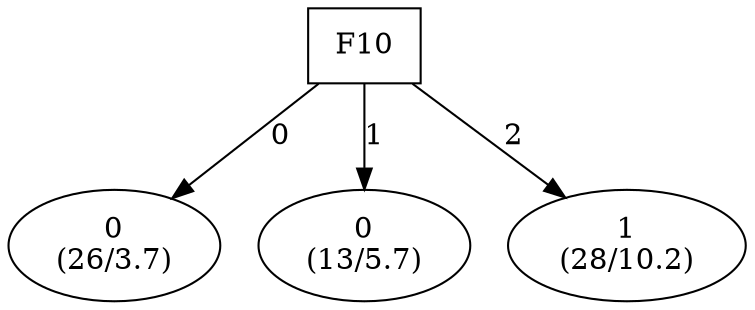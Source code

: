 digraph YaDT {
n0 [ shape=box, label="F10\n"]
n0 -> n1 [label="0"]
n1 [ shape=ellipse, label="0\n(26/3.7)"]
n0 -> n2 [label="1"]
n2 [ shape=ellipse, label="0\n(13/5.7)"]
n0 -> n3 [label="2"]
n3 [ shape=ellipse, label="1\n(28/10.2)"]
}
